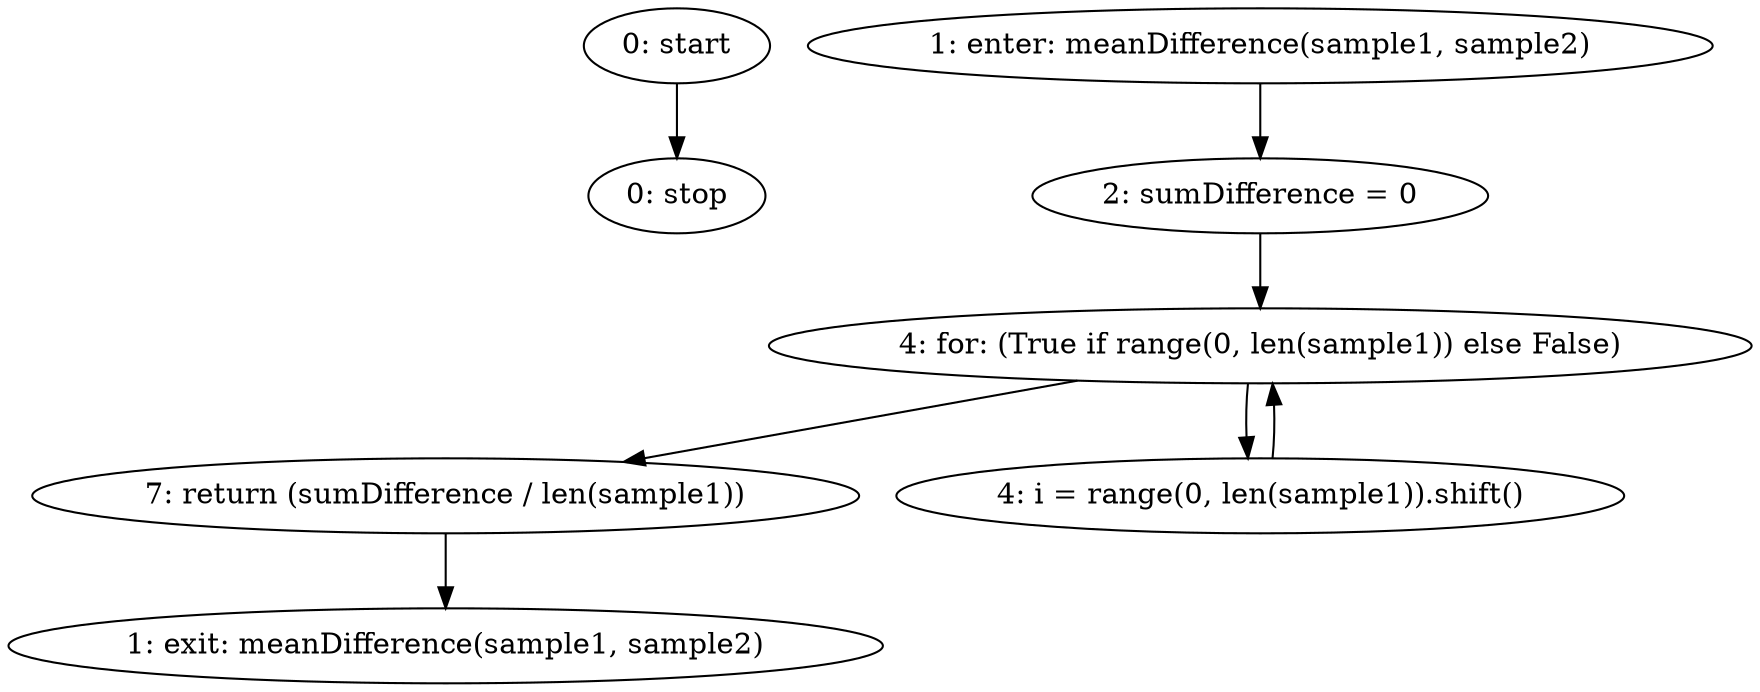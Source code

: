 strict digraph "" {
	node [label="\N"];
	0	[label="0: start"];
	7	[label="0: stop"];
	0 -> 7;
	1	[label="1: enter: meanDifference(sample1, sample2)"];
	3	[label="2: sumDifference = 0"];
	1 -> 3;
	4	[label="4: for: (True if range(0, len(sample1)) else False)"];
	3 -> 4;
	2	[label="1: exit: meanDifference(sample1, sample2)"];
	6	[label="7: return (sumDifference / len(sample1))"];
	6 -> 2;
	4 -> 6;
	5	[label="4: i = range(0, len(sample1)).shift()"];
	4 -> 5;
	5 -> 4;
}
